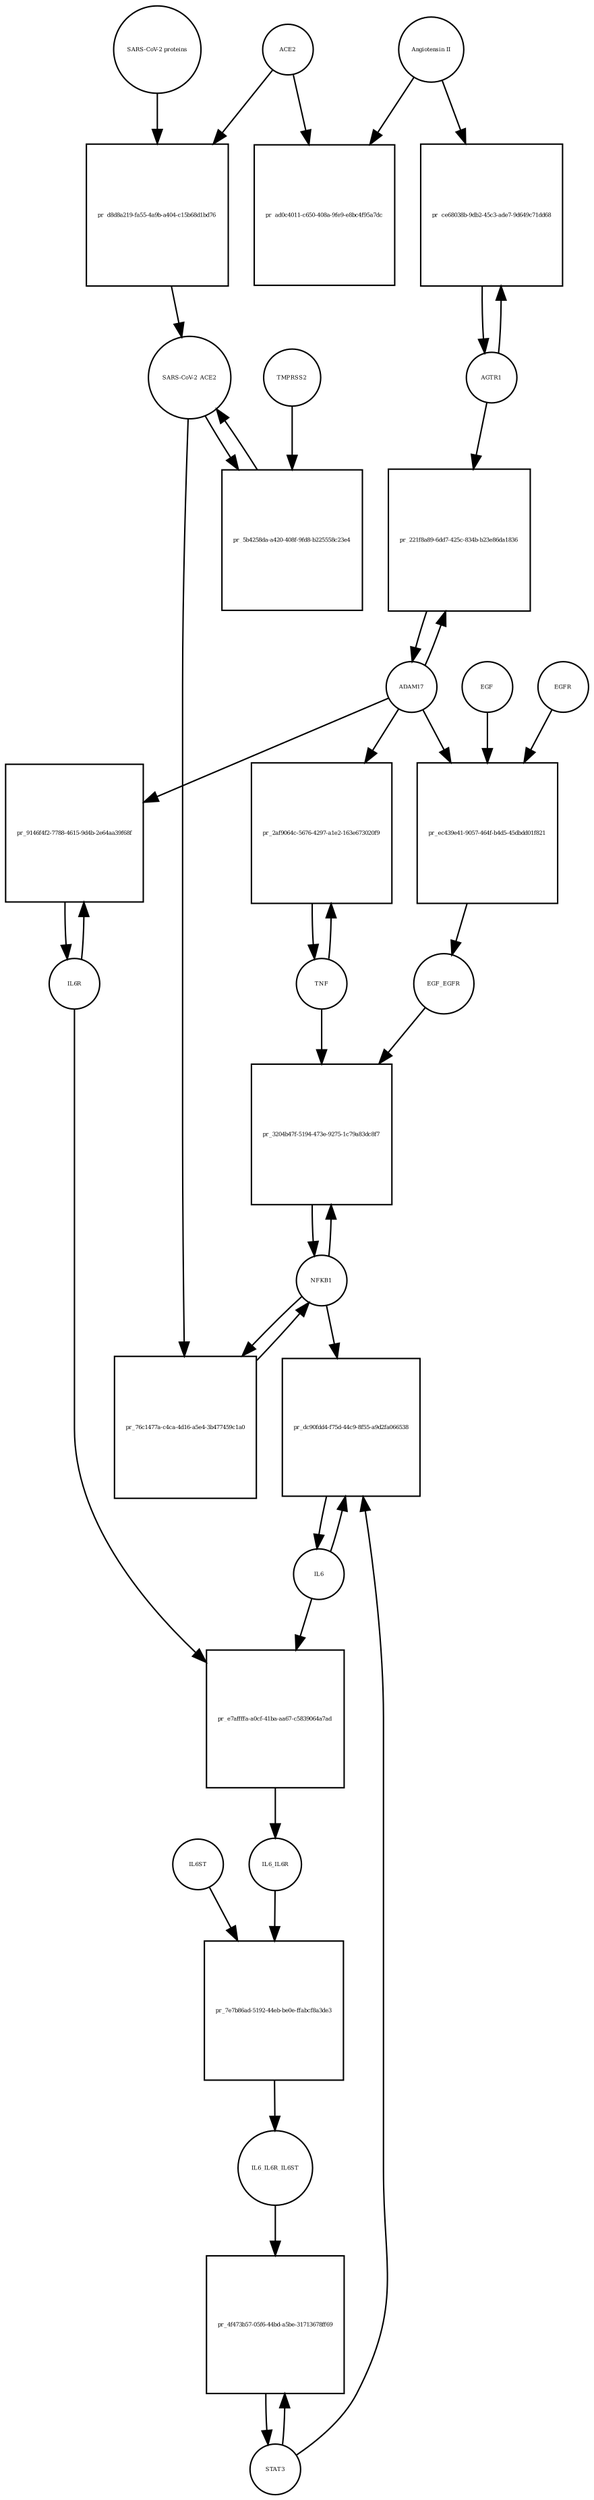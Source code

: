 strict digraph  {
"Angiotensin II" [annotation="", bipartite=0, cls="simple chemical", fontsize=4, label="Angiotensin II", shape=circle];
"pr_ad0c4011-c650-408a-9fe9-e8bc4f95a7dc" [annotation="", bipartite=1, cls=process, fontsize=4, label="pr_ad0c4011-c650-408a-9fe9-e8bc4f95a7dc", shape=square];
ACE2 [annotation="", bipartite=0, cls=macromolecule, fontsize=4, label=ACE2, shape=circle];
"pr_d8d8a219-fa55-4a9b-a404-c15b68d1bd76" [annotation="", bipartite=1, cls=process, fontsize=4, label="pr_d8d8a219-fa55-4a9b-a404-c15b68d1bd76", shape=square];
"SARS-CoV-2_ACE2" [annotation="", bipartite=0, cls=complex, fontsize=4, label="SARS-CoV-2_ACE2", shape=circle];
"SARS-CoV-2 proteins" [annotation="", bipartite=0, cls=macromolecule, fontsize=4, label="SARS-CoV-2 proteins", shape=circle];
"pr_5b4258da-a420-408f-9fd8-b225558c23e4" [annotation="", bipartite=1, cls=process, fontsize=4, label="pr_5b4258da-a420-408f-9fd8-b225558c23e4", shape=square];
TMPRSS2 [annotation="", bipartite=0, cls=macromolecule, fontsize=4, label=TMPRSS2, shape=circle];
NFKB1 [annotation="", bipartite=0, cls=macromolecule, fontsize=4, label=NFKB1, shape=circle];
"pr_76c1477a-c4ca-4d16-a5e4-3b477459c1a0" [annotation="", bipartite=1, cls=process, fontsize=4, label="pr_76c1477a-c4ca-4d16-a5e4-3b477459c1a0", shape=square];
"pr_3204b47f-5194-473e-9275-1c79a83dc8f7" [annotation="", bipartite=1, cls=process, fontsize=4, label="pr_3204b47f-5194-473e-9275-1c79a83dc8f7", shape=square];
EGF_EGFR [annotation="", bipartite=0, cls=complex, fontsize=4, label=EGF_EGFR, shape=circle];
TNF [annotation="", bipartite=0, cls=macromolecule, fontsize=4, label=TNF, shape=circle];
AGTR1 [annotation="", bipartite=0, cls=macromolecule, fontsize=4, label=AGTR1, shape=circle];
"pr_ce68038b-9db2-45c3-ade7-9d649c71dd68" [annotation="", bipartite=1, cls=process, fontsize=4, label="pr_ce68038b-9db2-45c3-ade7-9d649c71dd68", shape=square];
ADAM17 [annotation="", bipartite=0, cls=macromolecule, fontsize=4, label=ADAM17, shape=circle];
"pr_221f8a89-6dd7-425c-834b-b23e86da1836" [annotation="", bipartite=1, cls=process, fontsize=4, label="pr_221f8a89-6dd7-425c-834b-b23e86da1836", shape=square];
IL6R [annotation="", bipartite=0, cls=macromolecule, fontsize=4, label=IL6R, shape=circle];
"pr_9146f4f2-7788-4615-9d4b-2e64aa39f68f" [annotation="", bipartite=1, cls=process, fontsize=4, label="pr_9146f4f2-7788-4615-9d4b-2e64aa39f68f", shape=square];
EGFR [annotation="", bipartite=0, cls=macromolecule, fontsize=4, label=EGFR, shape=circle];
"pr_ec439e41-9057-464f-b4d5-45dbdd01f821" [annotation="", bipartite=1, cls=process, fontsize=4, label="pr_ec439e41-9057-464f-b4d5-45dbdd01f821", shape=square];
EGF [annotation="", bipartite=0, cls=macromolecule, fontsize=4, label=EGF, shape=circle];
"pr_2af9064c-5676-4297-a1e2-163e673020f9" [annotation="", bipartite=1, cls=process, fontsize=4, label="pr_2af9064c-5676-4297-a1e2-163e673020f9", shape=square];
"pr_e7affffa-a0cf-41ba-aa67-c5839064a7ad" [annotation="", bipartite=1, cls=process, fontsize=4, label="pr_e7affffa-a0cf-41ba-aa67-c5839064a7ad", shape=square];
IL6_IL6R [annotation="", bipartite=0, cls=complex, fontsize=4, label=IL6_IL6R, shape=circle];
IL6 [annotation="", bipartite=0, cls=macromolecule, fontsize=4, label=IL6, shape=circle];
"pr_7e7b86ad-5192-44eb-be0e-ffabcf8a3de3" [annotation="", bipartite=1, cls=process, fontsize=4, label="pr_7e7b86ad-5192-44eb-be0e-ffabcf8a3de3", shape=square];
IL6_IL6R_IL6ST [annotation="", bipartite=0, cls=complex, fontsize=4, label=IL6_IL6R_IL6ST, shape=circle];
IL6ST [annotation="", bipartite=0, cls=macromolecule, fontsize=4, label=IL6ST, shape=circle];
STAT3 [annotation="", bipartite=0, cls=macromolecule, fontsize=4, label=STAT3, shape=circle];
"pr_4f473b57-05f6-44bd-a5be-31713678ff69" [annotation="", bipartite=1, cls=process, fontsize=4, label="pr_4f473b57-05f6-44bd-a5be-31713678ff69", shape=square];
"pr_dc90fdd4-f75d-44c9-8f55-a9d2fa066538" [annotation="", bipartite=1, cls=process, fontsize=4, label="pr_dc90fdd4-f75d-44c9-8f55-a9d2fa066538", shape=square];
"Angiotensin II" -> "pr_ad0c4011-c650-408a-9fe9-e8bc4f95a7dc"  [annotation="", interaction_type=consumption];
"Angiotensin II" -> "pr_ce68038b-9db2-45c3-ade7-9d649c71dd68"  [annotation="", interaction_type=catalysis];
ACE2 -> "pr_ad0c4011-c650-408a-9fe9-e8bc4f95a7dc"  [annotation="", interaction_type=catalysis];
ACE2 -> "pr_d8d8a219-fa55-4a9b-a404-c15b68d1bd76"  [annotation="", interaction_type=consumption];
"pr_d8d8a219-fa55-4a9b-a404-c15b68d1bd76" -> "SARS-CoV-2_ACE2"  [annotation="", interaction_type=production];
"SARS-CoV-2_ACE2" -> "pr_5b4258da-a420-408f-9fd8-b225558c23e4"  [annotation="", interaction_type=consumption];
"SARS-CoV-2_ACE2" -> "pr_76c1477a-c4ca-4d16-a5e4-3b477459c1a0"  [annotation="", interaction_type=stimulation];
"SARS-CoV-2 proteins" -> "pr_d8d8a219-fa55-4a9b-a404-c15b68d1bd76"  [annotation="", interaction_type=consumption];
"pr_5b4258da-a420-408f-9fd8-b225558c23e4" -> "SARS-CoV-2_ACE2"  [annotation="", interaction_type=production];
TMPRSS2 -> "pr_5b4258da-a420-408f-9fd8-b225558c23e4"  [annotation="", interaction_type=consumption];
NFKB1 -> "pr_76c1477a-c4ca-4d16-a5e4-3b477459c1a0"  [annotation="", interaction_type=consumption];
NFKB1 -> "pr_3204b47f-5194-473e-9275-1c79a83dc8f7"  [annotation="", interaction_type=consumption];
NFKB1 -> "pr_dc90fdd4-f75d-44c9-8f55-a9d2fa066538"  [annotation="", interaction_type=stimulation];
"pr_76c1477a-c4ca-4d16-a5e4-3b477459c1a0" -> NFKB1  [annotation="", interaction_type=production];
"pr_3204b47f-5194-473e-9275-1c79a83dc8f7" -> NFKB1  [annotation="", interaction_type=production];
EGF_EGFR -> "pr_3204b47f-5194-473e-9275-1c79a83dc8f7"  [annotation="", interaction_type=stimulation];
TNF -> "pr_3204b47f-5194-473e-9275-1c79a83dc8f7"  [annotation="", interaction_type=stimulation];
TNF -> "pr_2af9064c-5676-4297-a1e2-163e673020f9"  [annotation="", interaction_type=consumption];
AGTR1 -> "pr_ce68038b-9db2-45c3-ade7-9d649c71dd68"  [annotation="", interaction_type=consumption];
AGTR1 -> "pr_221f8a89-6dd7-425c-834b-b23e86da1836"  [annotation="", interaction_type=catalysis];
"pr_ce68038b-9db2-45c3-ade7-9d649c71dd68" -> AGTR1  [annotation="", interaction_type=production];
ADAM17 -> "pr_221f8a89-6dd7-425c-834b-b23e86da1836"  [annotation="", interaction_type=consumption];
ADAM17 -> "pr_9146f4f2-7788-4615-9d4b-2e64aa39f68f"  [annotation="", interaction_type=catalysis];
ADAM17 -> "pr_ec439e41-9057-464f-b4d5-45dbdd01f821"  [annotation="", interaction_type=stimulation];
ADAM17 -> "pr_2af9064c-5676-4297-a1e2-163e673020f9"  [annotation="", interaction_type=catalysis];
"pr_221f8a89-6dd7-425c-834b-b23e86da1836" -> ADAM17  [annotation="", interaction_type=production];
IL6R -> "pr_9146f4f2-7788-4615-9d4b-2e64aa39f68f"  [annotation="", interaction_type=consumption];
IL6R -> "pr_e7affffa-a0cf-41ba-aa67-c5839064a7ad"  [annotation="", interaction_type=consumption];
"pr_9146f4f2-7788-4615-9d4b-2e64aa39f68f" -> IL6R  [annotation="", interaction_type=production];
EGFR -> "pr_ec439e41-9057-464f-b4d5-45dbdd01f821"  [annotation="", interaction_type=consumption];
"pr_ec439e41-9057-464f-b4d5-45dbdd01f821" -> EGF_EGFR  [annotation="", interaction_type=production];
EGF -> "pr_ec439e41-9057-464f-b4d5-45dbdd01f821"  [annotation="", interaction_type=consumption];
"pr_2af9064c-5676-4297-a1e2-163e673020f9" -> TNF  [annotation="", interaction_type=production];
"pr_e7affffa-a0cf-41ba-aa67-c5839064a7ad" -> IL6_IL6R  [annotation="", interaction_type=production];
IL6_IL6R -> "pr_7e7b86ad-5192-44eb-be0e-ffabcf8a3de3"  [annotation="", interaction_type=consumption];
IL6 -> "pr_e7affffa-a0cf-41ba-aa67-c5839064a7ad"  [annotation="", interaction_type=consumption];
IL6 -> "pr_dc90fdd4-f75d-44c9-8f55-a9d2fa066538"  [annotation="", interaction_type=consumption];
"pr_7e7b86ad-5192-44eb-be0e-ffabcf8a3de3" -> IL6_IL6R_IL6ST  [annotation="", interaction_type=production];
IL6_IL6R_IL6ST -> "pr_4f473b57-05f6-44bd-a5be-31713678ff69"  [annotation="", interaction_type=catalysis];
IL6ST -> "pr_7e7b86ad-5192-44eb-be0e-ffabcf8a3de3"  [annotation="", interaction_type=consumption];
STAT3 -> "pr_4f473b57-05f6-44bd-a5be-31713678ff69"  [annotation="", interaction_type=consumption];
STAT3 -> "pr_dc90fdd4-f75d-44c9-8f55-a9d2fa066538"  [annotation="", interaction_type=stimulation];
"pr_4f473b57-05f6-44bd-a5be-31713678ff69" -> STAT3  [annotation="", interaction_type=production];
"pr_dc90fdd4-f75d-44c9-8f55-a9d2fa066538" -> IL6  [annotation="", interaction_type=production];
}

